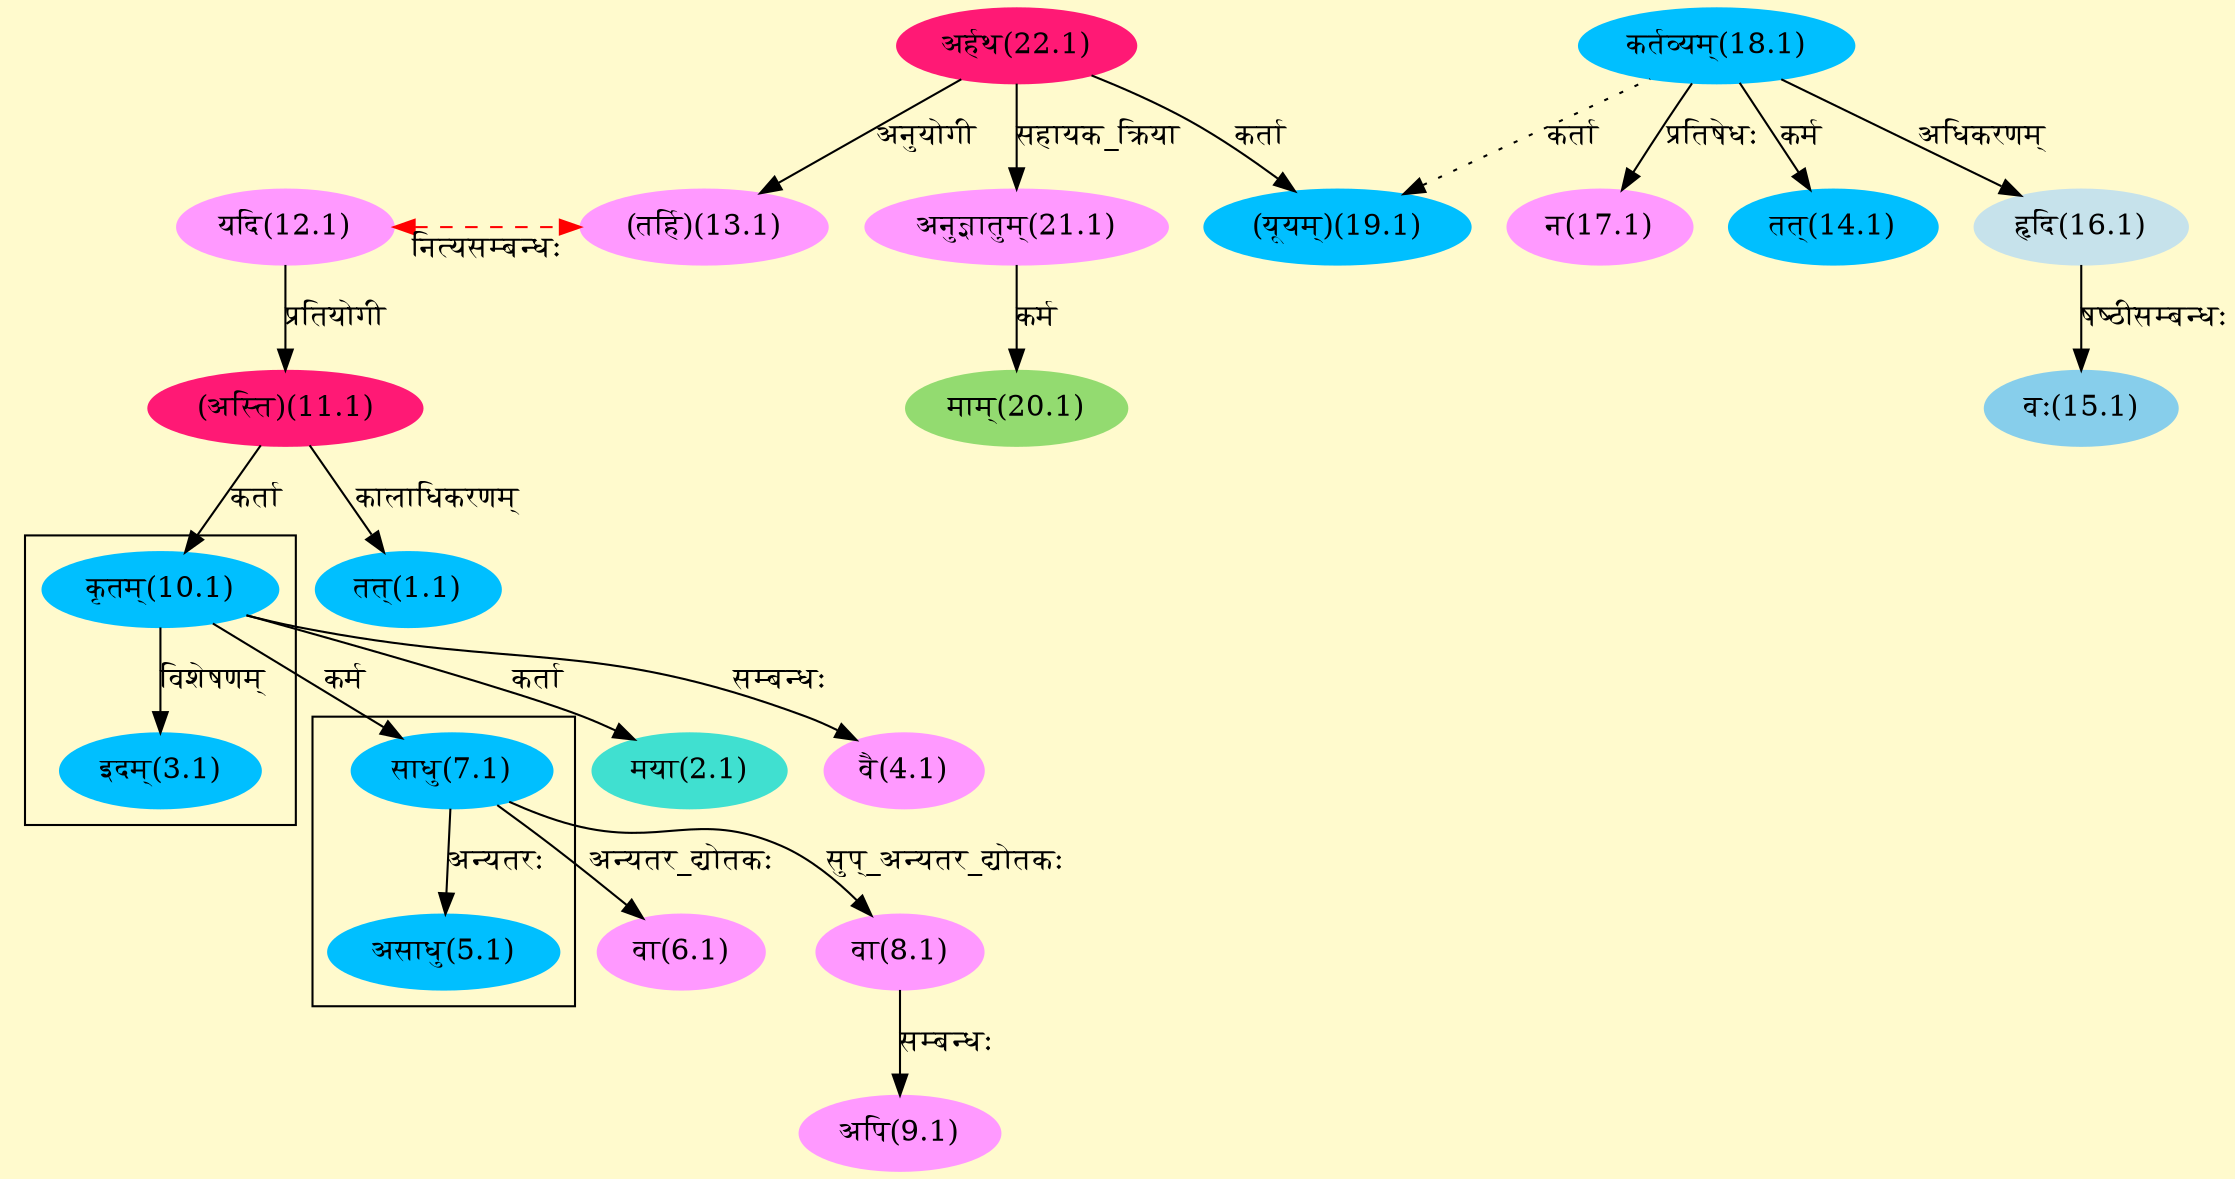 digraph G{
rankdir=BT;
 compound=true;
 bgcolor="lemonchiffon1";

subgraph cluster_1{
Node3_1 [style=filled, color="#00BFFF" label = "इदम्(3.1)"]
Node10_1 [style=filled, color="#00BFFF" label = "कृतम्(10.1)"]

}

subgraph cluster_2{
Node5_1 [style=filled, color="#00BFFF" label = "असाधु(5.1)"]
Node7_1 [style=filled, color="#00BFFF" label = "साधु(7.1)"]

}
Node1_1 [style=filled, color="#00BFFF" label = "तत्(1.1)"]
Node11_1 [style=filled, color="#FF1975" label = "(अस्ति)(11.1)"]
Node2_1 [style=filled, color="#40E0D0" label = "मया(2.1)"]
Node10_1 [style=filled, color="#00BFFF" label = "कृतम्(10.1)"]
Node4_1 [style=filled, color="#FF99FF" label = "वै(4.1)"]
Node6_1 [style=filled, color="#FF99FF" label = "वा(6.1)"]
Node7_1 [style=filled, color="#00BFFF" label = "साधु(7.1)"]
Node8_1 [style=filled, color="#FF99FF" label = "वा(8.1)"]
Node9_1 [style=filled, color="#FF99FF" label = "अपि(9.1)"]
Node12_1 [style=filled, color="#FF99FF" label = "यदि(12.1)"]
Node13_1 [style=filled, color="#FF99FF" label = "(तर्हि)(13.1)"]
Node22_1 [style=filled, color="#FF1975" label = "अर्हथ(22.1)"]
Node14_1 [style=filled, color="#00BFFF" label = "तत्(14.1)"]
Node18_1 [style=filled, color="#00BFFF" label = "कर्तव्यम्(18.1)"]
Node15_1 [style=filled, color="#87CEEB" label = "वः(15.1)"]
Node16_1 [style=filled, color="#C6E2EB" label = "हृदि(16.1)"]
Node17_1 [style=filled, color="#FF99FF" label = "न(17.1)"]
Node19_1 [style=filled, color="#00BFFF" label = "(यूयम्)(19.1)"]
Node20_1 [style=filled, color="#93DB70" label = "माम्(20.1)"]
Node21_1 [style=filled, color="#FF99FF" label = "अनुज्ञातुम्(21.1)"]
{rank = same; Node12_1; Node13_1;}
/* Start of Relations section */

Node1_1 -> Node11_1 [  label="कालाधिकरणम्"  dir="back" ]
Node2_1 -> Node10_1 [  label="कर्ता"  dir="back" ]
Node3_1 -> Node10_1 [  label="विशेषणम्"  dir="back" ]
Node4_1 -> Node10_1 [  label="सम्बन्धः"  dir="back" ]
Node5_1 -> Node7_1 [  label="अन्यतरः"  dir="back" ]
Node6_1 -> Node7_1 [  label="अन्यतर_द्योतकः"  dir="back" ]
Node7_1 -> Node10_1 [  label="कर्म"  dir="back" ]
Node8_1 -> Node7_1 [  label="सुप्_अन्यतर_द्योतकः"  dir="back" ]
Node9_1 -> Node8_1 [  label="सम्बन्धः"  dir="back" ]
Node10_1 -> Node11_1 [  label="कर्ता"  dir="back" ]
Node11_1 -> Node12_1 [  label="प्रतियोगी"  dir="back" ]
Node12_1 -> Node13_1 [ style=dashed color="red" label="नित्यसम्बन्धः"  dir="both" ]
Node13_1 -> Node22_1 [  label="अनुयोगी"  dir="back" ]
Node14_1 -> Node18_1 [  label="कर्म"  dir="back" ]
Node15_1 -> Node16_1 [  label="षष्ठीसम्बन्धः"  dir="back" ]
Node16_1 -> Node18_1 [  label="अधिकरणम्"  dir="back" ]
Node17_1 -> Node18_1 [  label="प्रतिषेधः"  dir="back" ]
Node19_1 -> Node22_1 [  label="कर्ता"  dir="back" ]
Node19_1 -> Node18_1 [ style=dotted label="कर्ता"  dir="back" ]
Node20_1 -> Node21_1 [  label="कर्म"  dir="back" ]
Node21_1 -> Node22_1 [  label="सहायक_क्रिया"  dir="back" ]
}
